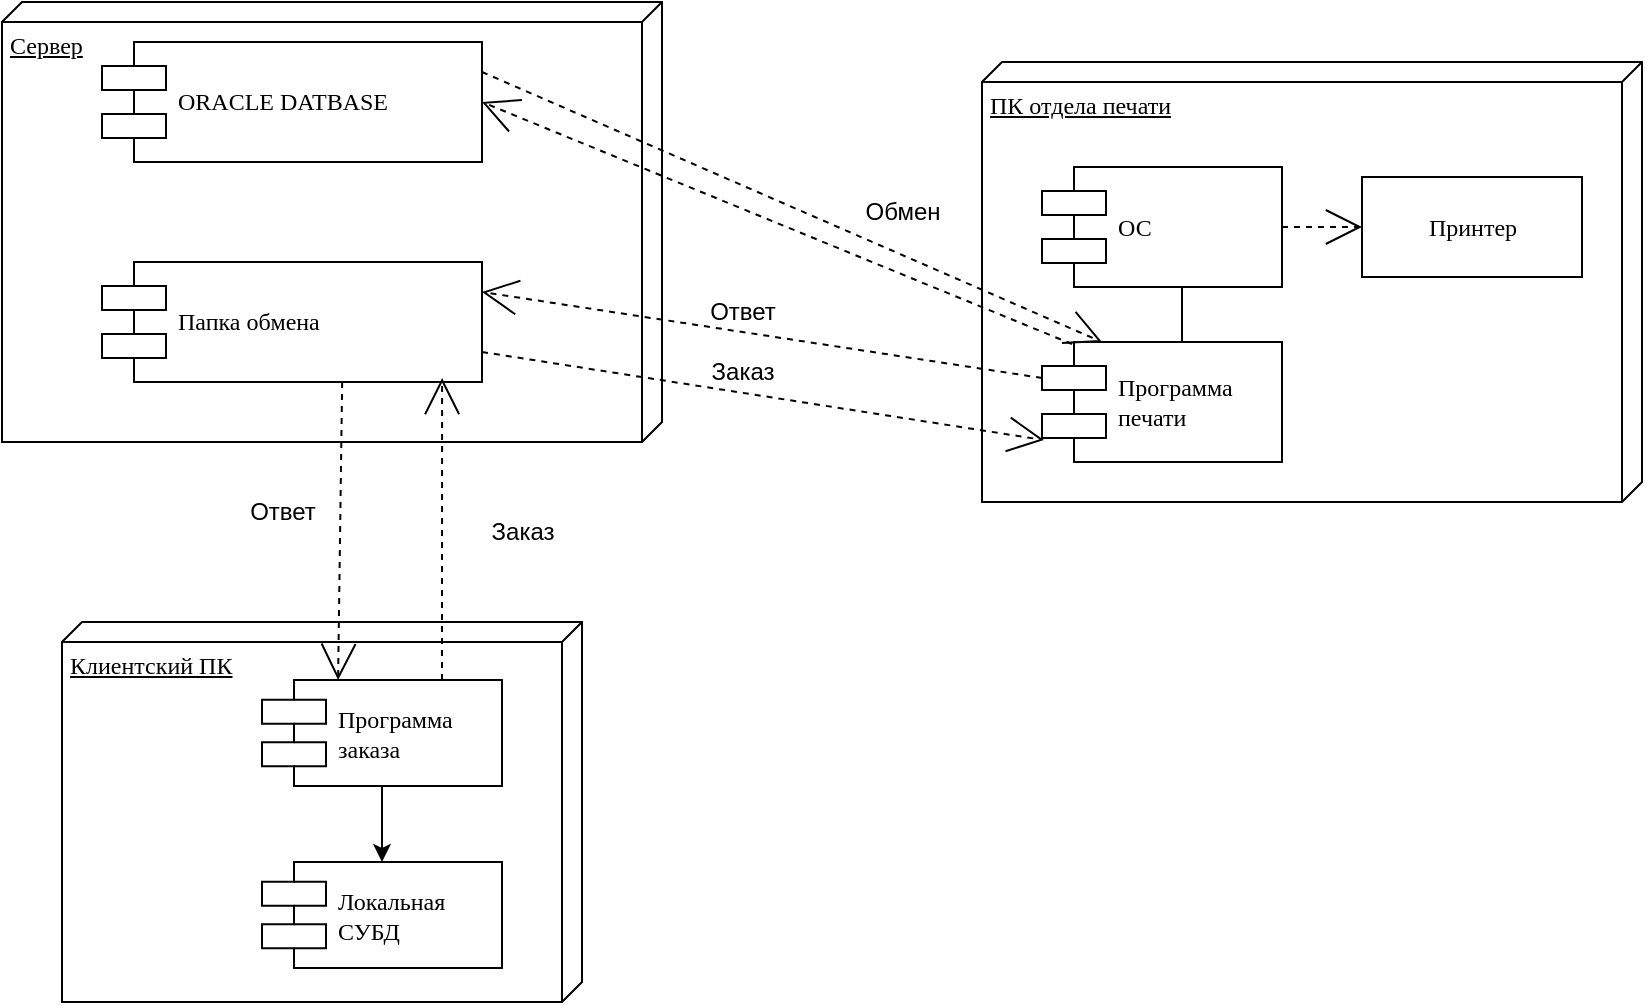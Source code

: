<mxfile version="22.1.2" type="device">
  <diagram name="Page-1" id="5f0bae14-7c28-e335-631c-24af17079c00">
    <mxGraphModel dx="1178" dy="790" grid="1" gridSize="10" guides="1" tooltips="1" connect="1" arrows="1" fold="1" page="1" pageScale="1" pageWidth="1100" pageHeight="850" background="none" math="0" shadow="0">
      <root>
        <mxCell id="0" />
        <mxCell id="1" parent="0" />
        <mxCell id="EtwHlYc7nydxbufBa8ut-38" value="" style="group" parent="1" vertex="1" connectable="0">
          <mxGeometry x="540" y="50" width="330" height="220" as="geometry" />
        </mxCell>
        <mxCell id="39150e848f15840c-2" value="ПК отдела печати" style="verticalAlign=top;align=left;spacingTop=8;spacingLeft=2;spacingRight=12;shape=cube;size=10;direction=south;fontStyle=4;html=1;rounded=0;shadow=0;comic=0;labelBackgroundColor=none;strokeWidth=1;fontFamily=Verdana;fontSize=12" parent="EtwHlYc7nydxbufBa8ut-38" vertex="1">
          <mxGeometry width="330" height="220" as="geometry" />
        </mxCell>
        <mxCell id="39150e848f15840c-7" value="ОС" style="shape=component;align=left;spacingLeft=36;rounded=0;shadow=0;comic=0;labelBackgroundColor=none;strokeWidth=1;fontFamily=Verdana;fontSize=12;html=1;" parent="EtwHlYc7nydxbufBa8ut-38" vertex="1">
          <mxGeometry x="30" y="52.5" width="120" height="60" as="geometry" />
        </mxCell>
        <mxCell id="39150e848f15840c-8" value="Принтер" style="html=1;rounded=0;shadow=0;comic=0;labelBackgroundColor=none;strokeWidth=1;fontFamily=Verdana;fontSize=12;align=center;" parent="EtwHlYc7nydxbufBa8ut-38" vertex="1">
          <mxGeometry x="190" y="57.5" width="110" height="50" as="geometry" />
        </mxCell>
        <mxCell id="39150e848f15840c-13" style="edgeStyle=elbowEdgeStyle;rounded=0;html=1;labelBackgroundColor=none;startArrow=none;startFill=0;startSize=8;endArrow=none;endFill=0;endSize=16;fontFamily=Verdana;fontSize=12;" parent="EtwHlYc7nydxbufBa8ut-38" target="39150e848f15840c-7" edge="1">
          <mxGeometry relative="1" as="geometry">
            <mxPoint x="100" y="147.5" as="sourcePoint" />
          </mxGeometry>
        </mxCell>
        <mxCell id="39150e848f15840c-16" style="edgeStyle=orthogonalEdgeStyle;rounded=0;html=1;dashed=1;labelBackgroundColor=none;startArrow=none;startFill=0;startSize=8;endArrow=open;endFill=0;endSize=16;fontFamily=Verdana;fontSize=12;" parent="EtwHlYc7nydxbufBa8ut-38" source="39150e848f15840c-7" target="39150e848f15840c-8" edge="1">
          <mxGeometry relative="1" as="geometry" />
        </mxCell>
        <mxCell id="EtwHlYc7nydxbufBa8ut-28" value="&lt;div&gt;Программа &lt;br&gt;&lt;/div&gt;&lt;div&gt;печати&lt;br&gt;&lt;/div&gt;" style="shape=component;align=left;spacingLeft=36;rounded=0;shadow=0;comic=0;labelBackgroundColor=none;strokeWidth=1;fontFamily=Verdana;fontSize=12;html=1;" parent="EtwHlYc7nydxbufBa8ut-38" vertex="1">
          <mxGeometry x="30" y="140" width="120" height="60" as="geometry" />
        </mxCell>
        <mxCell id="EtwHlYc7nydxbufBa8ut-37" value="" style="group" parent="1" vertex="1" connectable="0">
          <mxGeometry x="50" y="20" width="330" height="220" as="geometry" />
        </mxCell>
        <mxCell id="39150e848f15840c-1" value="Сервер" style="verticalAlign=top;align=left;spacingTop=8;spacingLeft=2;spacingRight=12;shape=cube;size=10;direction=south;fontStyle=4;html=1;rounded=0;shadow=0;comic=0;labelBackgroundColor=none;strokeWidth=1;fontFamily=Verdana;fontSize=12;movable=1;resizable=1;rotatable=1;deletable=1;editable=1;locked=0;connectable=1;" parent="EtwHlYc7nydxbufBa8ut-37" vertex="1">
          <mxGeometry width="330" height="220" as="geometry" />
        </mxCell>
        <mxCell id="39150e848f15840c-5" value="ORACLE DATBASE" style="shape=component;align=left;spacingLeft=36;rounded=0;shadow=0;comic=0;labelBackgroundColor=none;strokeWidth=1;fontFamily=Verdana;fontSize=12;html=1;movable=1;resizable=1;rotatable=1;deletable=1;editable=1;locked=0;connectable=1;" parent="EtwHlYc7nydxbufBa8ut-37" vertex="1">
          <mxGeometry x="50" y="20" width="190" height="60" as="geometry" />
        </mxCell>
        <mxCell id="EtwHlYc7nydxbufBa8ut-18" value="Папка обмена" style="shape=component;align=left;spacingLeft=36;rounded=0;shadow=0;comic=0;labelBackgroundColor=none;strokeWidth=1;fontFamily=Verdana;fontSize=12;html=1;movable=1;resizable=1;rotatable=1;deletable=1;editable=1;locked=0;connectable=1;" parent="EtwHlYc7nydxbufBa8ut-37" vertex="1">
          <mxGeometry x="50" y="130" width="190" height="60" as="geometry" />
        </mxCell>
        <mxCell id="EtwHlYc7nydxbufBa8ut-36" value="" style="group" parent="1" vertex="1" connectable="0">
          <mxGeometry x="80" y="330" width="260" height="190" as="geometry" />
        </mxCell>
        <mxCell id="39150e848f15840c-3" value="Клиентский ПК" style="verticalAlign=top;align=left;spacingTop=8;spacingLeft=2;spacingRight=12;shape=cube;size=10;direction=south;fontStyle=4;html=1;rounded=0;shadow=0;comic=0;labelBackgroundColor=none;strokeWidth=1;fontFamily=Verdana;fontSize=12" parent="EtwHlYc7nydxbufBa8ut-36" vertex="1">
          <mxGeometry width="260" height="190" as="geometry" />
        </mxCell>
        <mxCell id="39150e848f15840c-10" value="&lt;div&gt;Программа&lt;/div&gt;&lt;div&gt;заказа&lt;/div&gt;" style="shape=component;align=left;spacingLeft=36;rounded=0;shadow=0;comic=0;labelBackgroundColor=none;strokeWidth=1;fontFamily=Verdana;fontSize=12;html=1;" parent="EtwHlYc7nydxbufBa8ut-36" vertex="1">
          <mxGeometry x="100" y="29" width="120" height="53" as="geometry" />
        </mxCell>
        <mxCell id="EtwHlYc7nydxbufBa8ut-31" value="&lt;div&gt;Локальная&lt;/div&gt;&lt;div&gt;СУБД&lt;/div&gt;" style="shape=component;align=left;spacingLeft=36;rounded=0;shadow=0;comic=0;labelBackgroundColor=none;strokeWidth=1;fontFamily=Verdana;fontSize=12;html=1;" parent="EtwHlYc7nydxbufBa8ut-36" vertex="1">
          <mxGeometry x="100" y="120" width="120" height="53" as="geometry" />
        </mxCell>
        <mxCell id="EtwHlYc7nydxbufBa8ut-33" style="edgeStyle=orthogonalEdgeStyle;rounded=0;orthogonalLoop=1;jettySize=auto;html=1;exitX=0.5;exitY=1;exitDx=0;exitDy=0;entryX=0.5;entryY=0;entryDx=0;entryDy=0;" parent="EtwHlYc7nydxbufBa8ut-36" source="39150e848f15840c-10" target="EtwHlYc7nydxbufBa8ut-31" edge="1">
          <mxGeometry relative="1" as="geometry" />
        </mxCell>
        <mxCell id="39150e848f15840c-12" style="edgeStyle=none;rounded=0;html=1;dashed=1;labelBackgroundColor=none;startArrow=none;startFill=0;startSize=8;endArrow=open;endFill=0;endSize=16;fontFamily=Verdana;fontSize=12;entryX=0.895;entryY=0.967;entryDx=0;entryDy=0;exitX=0.75;exitY=0;exitDx=0;exitDy=0;entryPerimeter=0;" parent="1" source="39150e848f15840c-10" target="EtwHlYc7nydxbufBa8ut-18" edge="1">
          <mxGeometry relative="1" as="geometry">
            <mxPoint x="727" y="187" as="targetPoint" />
          </mxGeometry>
        </mxCell>
        <mxCell id="EtwHlYc7nydxbufBa8ut-13" value="Ответ" style="text;html=1;align=center;verticalAlign=middle;resizable=0;points=[];autosize=1;strokeColor=none;fillColor=none;" parent="1" vertex="1">
          <mxGeometry x="390" y="160" width="60" height="30" as="geometry" />
        </mxCell>
        <mxCell id="EtwHlYc7nydxbufBa8ut-14" value="Ответ" style="text;html=1;align=center;verticalAlign=middle;resizable=0;points=[];autosize=1;strokeColor=none;fillColor=none;" parent="1" vertex="1">
          <mxGeometry x="160" y="260" width="60" height="30" as="geometry" />
        </mxCell>
        <mxCell id="EtwHlYc7nydxbufBa8ut-29" style="edgeStyle=none;rounded=0;html=1;dashed=1;labelBackgroundColor=none;startArrow=none;startFill=0;startSize=8;endArrow=open;endFill=0;endSize=16;fontFamily=Verdana;fontSize=12;entryX=1;entryY=0.5;entryDx=0;entryDy=0;exitX=0.125;exitY=0.017;exitDx=0;exitDy=0;exitPerimeter=0;" parent="1" source="EtwHlYc7nydxbufBa8ut-28" target="39150e848f15840c-5" edge="1">
          <mxGeometry relative="1" as="geometry">
            <mxPoint x="689" y="380" as="sourcePoint" />
            <mxPoint x="737" y="197" as="targetPoint" />
          </mxGeometry>
        </mxCell>
        <mxCell id="EtwHlYc7nydxbufBa8ut-30" style="edgeStyle=none;rounded=0;html=1;dashed=1;labelBackgroundColor=none;startArrow=none;startFill=0;startSize=8;endArrow=open;endFill=0;endSize=16;fontFamily=Verdana;fontSize=12;entryX=1;entryY=0.25;entryDx=0;entryDy=0;exitX=0;exitY=0.3;exitDx=0;exitDy=0;" parent="1" source="EtwHlYc7nydxbufBa8ut-28" target="EtwHlYc7nydxbufBa8ut-18" edge="1">
          <mxGeometry relative="1" as="geometry">
            <mxPoint x="560" y="170" as="sourcePoint" />
            <mxPoint x="290" y="178" as="targetPoint" />
          </mxGeometry>
        </mxCell>
        <mxCell id="EtwHlYc7nydxbufBa8ut-34" style="edgeStyle=none;rounded=0;html=1;dashed=1;labelBackgroundColor=none;startArrow=none;startFill=0;startSize=8;endArrow=open;endFill=0;endSize=16;fontFamily=Verdana;fontSize=12;exitX=0.632;exitY=1;exitDx=0;exitDy=0;exitPerimeter=0;entryX=0.317;entryY=0;entryDx=0;entryDy=0;entryPerimeter=0;" parent="1" source="EtwHlYc7nydxbufBa8ut-18" target="39150e848f15840c-10" edge="1">
          <mxGeometry relative="1" as="geometry">
            <mxPoint x="720" y="409" as="sourcePoint" />
            <mxPoint x="570" y="300" as="targetPoint" />
          </mxGeometry>
        </mxCell>
        <mxCell id="EtwHlYc7nydxbufBa8ut-35" value="Заказ" style="text;html=1;align=center;verticalAlign=middle;resizable=0;points=[];autosize=1;strokeColor=none;fillColor=none;" parent="1" vertex="1">
          <mxGeometry x="280" y="270" width="60" height="30" as="geometry" />
        </mxCell>
        <mxCell id="EtwHlYc7nydxbufBa8ut-39" value="Заказ" style="text;html=1;align=center;verticalAlign=middle;resizable=0;points=[];autosize=1;strokeColor=none;fillColor=none;" parent="1" vertex="1">
          <mxGeometry x="390" y="190" width="60" height="30" as="geometry" />
        </mxCell>
        <mxCell id="EtwHlYc7nydxbufBa8ut-40" value="&lt;div&gt;Обмен&lt;/div&gt;" style="text;html=1;align=center;verticalAlign=middle;resizable=0;points=[];autosize=1;strokeColor=none;fillColor=none;" parent="1" vertex="1">
          <mxGeometry x="470" y="110" width="60" height="30" as="geometry" />
        </mxCell>
        <mxCell id="EtwHlYc7nydxbufBa8ut-41" style="edgeStyle=none;rounded=0;html=1;dashed=1;labelBackgroundColor=none;startArrow=none;startFill=0;startSize=8;endArrow=open;endFill=0;endSize=16;fontFamily=Verdana;fontSize=12;entryX=0.008;entryY=0.817;entryDx=0;entryDy=0;entryPerimeter=0;exitX=1;exitY=0.75;exitDx=0;exitDy=0;" parent="1" source="EtwHlYc7nydxbufBa8ut-18" target="EtwHlYc7nydxbufBa8ut-28" edge="1">
          <mxGeometry relative="1" as="geometry">
            <mxPoint x="360" y="310" as="sourcePoint" />
            <mxPoint x="415" y="368" as="targetPoint" />
          </mxGeometry>
        </mxCell>
        <mxCell id="EtwHlYc7nydxbufBa8ut-42" style="edgeStyle=none;rounded=0;html=1;dashed=1;labelBackgroundColor=none;startArrow=none;startFill=0;startSize=8;endArrow=open;endFill=0;endSize=16;fontFamily=Verdana;fontSize=12;entryX=0.25;entryY=0;entryDx=0;entryDy=0;exitX=1;exitY=0.25;exitDx=0;exitDy=0;" parent="1" source="39150e848f15840c-5" target="EtwHlYc7nydxbufBa8ut-28" edge="1">
          <mxGeometry relative="1" as="geometry">
            <mxPoint x="440" y="30" as="sourcePoint" />
            <mxPoint x="300" y="80" as="targetPoint" />
          </mxGeometry>
        </mxCell>
      </root>
    </mxGraphModel>
  </diagram>
</mxfile>

